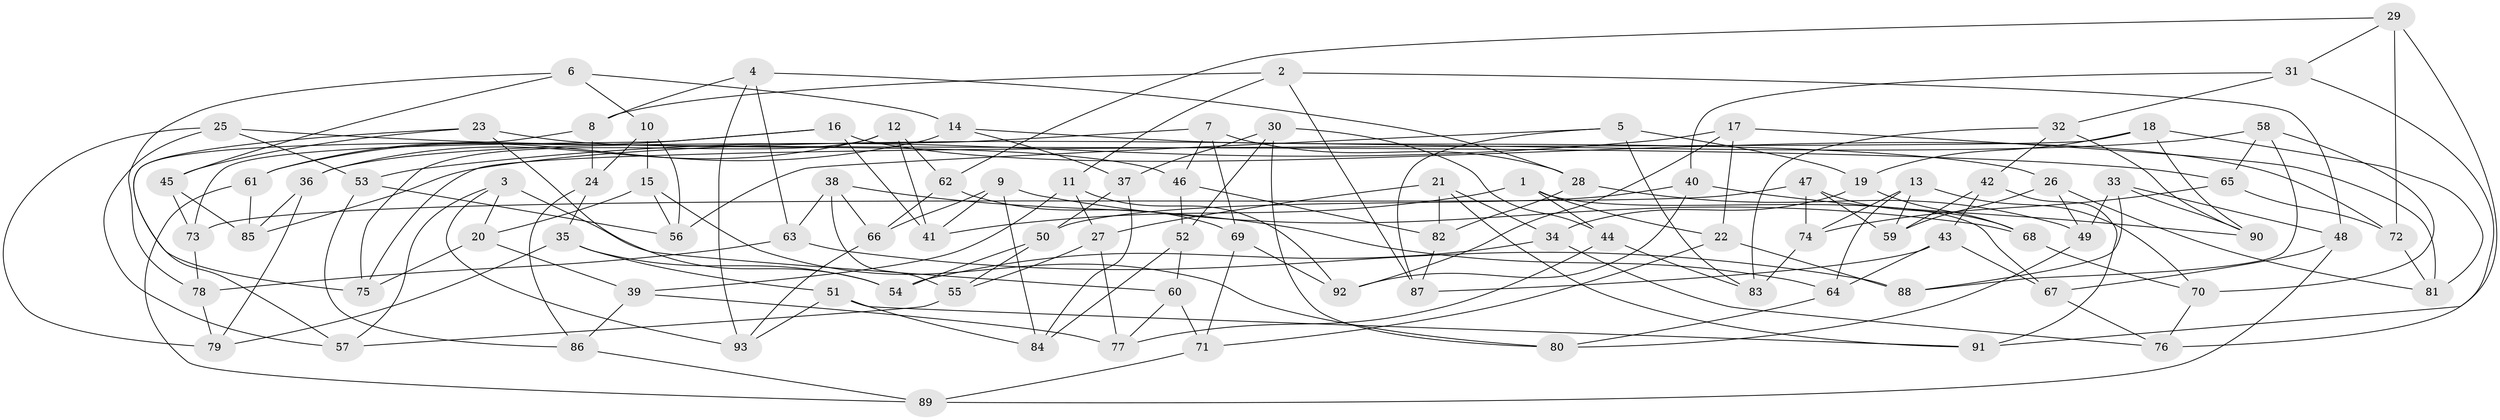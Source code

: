 // coarse degree distribution, {4: 0.7678571428571429, 11: 0.03571428571428571, 10: 0.08928571428571429, 3: 0.05357142857142857, 12: 0.017857142857142856, 9: 0.017857142857142856, 8: 0.017857142857142856}
// Generated by graph-tools (version 1.1) at 2025/53/03/04/25 22:53:30]
// undirected, 93 vertices, 186 edges
graph export_dot {
  node [color=gray90,style=filled];
  1;
  2;
  3;
  4;
  5;
  6;
  7;
  8;
  9;
  10;
  11;
  12;
  13;
  14;
  15;
  16;
  17;
  18;
  19;
  20;
  21;
  22;
  23;
  24;
  25;
  26;
  27;
  28;
  29;
  30;
  31;
  32;
  33;
  34;
  35;
  36;
  37;
  38;
  39;
  40;
  41;
  42;
  43;
  44;
  45;
  46;
  47;
  48;
  49;
  50;
  51;
  52;
  53;
  54;
  55;
  56;
  57;
  58;
  59;
  60;
  61;
  62;
  63;
  64;
  65;
  66;
  67;
  68;
  69;
  70;
  71;
  72;
  73;
  74;
  75;
  76;
  77;
  78;
  79;
  80;
  81;
  82;
  83;
  84;
  85;
  86;
  87;
  88;
  89;
  90;
  91;
  92;
  93;
  1 -- 41;
  1 -- 44;
  1 -- 67;
  1 -- 22;
  2 -- 11;
  2 -- 87;
  2 -- 8;
  2 -- 48;
  3 -- 57;
  3 -- 60;
  3 -- 20;
  3 -- 93;
  4 -- 93;
  4 -- 8;
  4 -- 63;
  4 -- 28;
  5 -- 83;
  5 -- 56;
  5 -- 87;
  5 -- 19;
  6 -- 10;
  6 -- 78;
  6 -- 45;
  6 -- 14;
  7 -- 46;
  7 -- 69;
  7 -- 36;
  7 -- 28;
  8 -- 24;
  8 -- 57;
  9 -- 68;
  9 -- 41;
  9 -- 84;
  9 -- 66;
  10 -- 24;
  10 -- 15;
  10 -- 56;
  11 -- 27;
  11 -- 92;
  11 -- 39;
  12 -- 41;
  12 -- 36;
  12 -- 62;
  12 -- 75;
  13 -- 64;
  13 -- 74;
  13 -- 59;
  13 -- 70;
  14 -- 61;
  14 -- 37;
  14 -- 26;
  15 -- 20;
  15 -- 80;
  15 -- 56;
  16 -- 61;
  16 -- 72;
  16 -- 41;
  16 -- 73;
  17 -- 22;
  17 -- 81;
  17 -- 53;
  17 -- 92;
  18 -- 19;
  18 -- 90;
  18 -- 75;
  18 -- 81;
  19 -- 68;
  19 -- 34;
  20 -- 39;
  20 -- 75;
  21 -- 91;
  21 -- 82;
  21 -- 27;
  21 -- 34;
  22 -- 88;
  22 -- 71;
  23 -- 45;
  23 -- 75;
  23 -- 46;
  23 -- 54;
  24 -- 35;
  24 -- 86;
  25 -- 79;
  25 -- 53;
  25 -- 65;
  25 -- 57;
  26 -- 59;
  26 -- 49;
  26 -- 81;
  27 -- 55;
  27 -- 77;
  28 -- 82;
  28 -- 49;
  29 -- 91;
  29 -- 62;
  29 -- 72;
  29 -- 31;
  30 -- 44;
  30 -- 37;
  30 -- 80;
  30 -- 52;
  31 -- 76;
  31 -- 40;
  31 -- 32;
  32 -- 90;
  32 -- 83;
  32 -- 42;
  33 -- 48;
  33 -- 49;
  33 -- 88;
  33 -- 90;
  34 -- 76;
  34 -- 54;
  35 -- 54;
  35 -- 51;
  35 -- 79;
  36 -- 85;
  36 -- 79;
  37 -- 84;
  37 -- 50;
  38 -- 66;
  38 -- 55;
  38 -- 63;
  38 -- 64;
  39 -- 77;
  39 -- 86;
  40 -- 50;
  40 -- 92;
  40 -- 90;
  42 -- 43;
  42 -- 59;
  42 -- 91;
  43 -- 64;
  43 -- 87;
  43 -- 67;
  44 -- 83;
  44 -- 77;
  45 -- 73;
  45 -- 85;
  46 -- 52;
  46 -- 82;
  47 -- 73;
  47 -- 59;
  47 -- 74;
  47 -- 68;
  48 -- 67;
  48 -- 89;
  49 -- 80;
  50 -- 54;
  50 -- 55;
  51 -- 91;
  51 -- 93;
  51 -- 84;
  52 -- 60;
  52 -- 84;
  53 -- 86;
  53 -- 56;
  55 -- 57;
  58 -- 88;
  58 -- 85;
  58 -- 65;
  58 -- 70;
  60 -- 77;
  60 -- 71;
  61 -- 85;
  61 -- 89;
  62 -- 66;
  62 -- 69;
  63 -- 78;
  63 -- 88;
  64 -- 80;
  65 -- 74;
  65 -- 72;
  66 -- 93;
  67 -- 76;
  68 -- 70;
  69 -- 71;
  69 -- 92;
  70 -- 76;
  71 -- 89;
  72 -- 81;
  73 -- 78;
  74 -- 83;
  78 -- 79;
  82 -- 87;
  86 -- 89;
}
